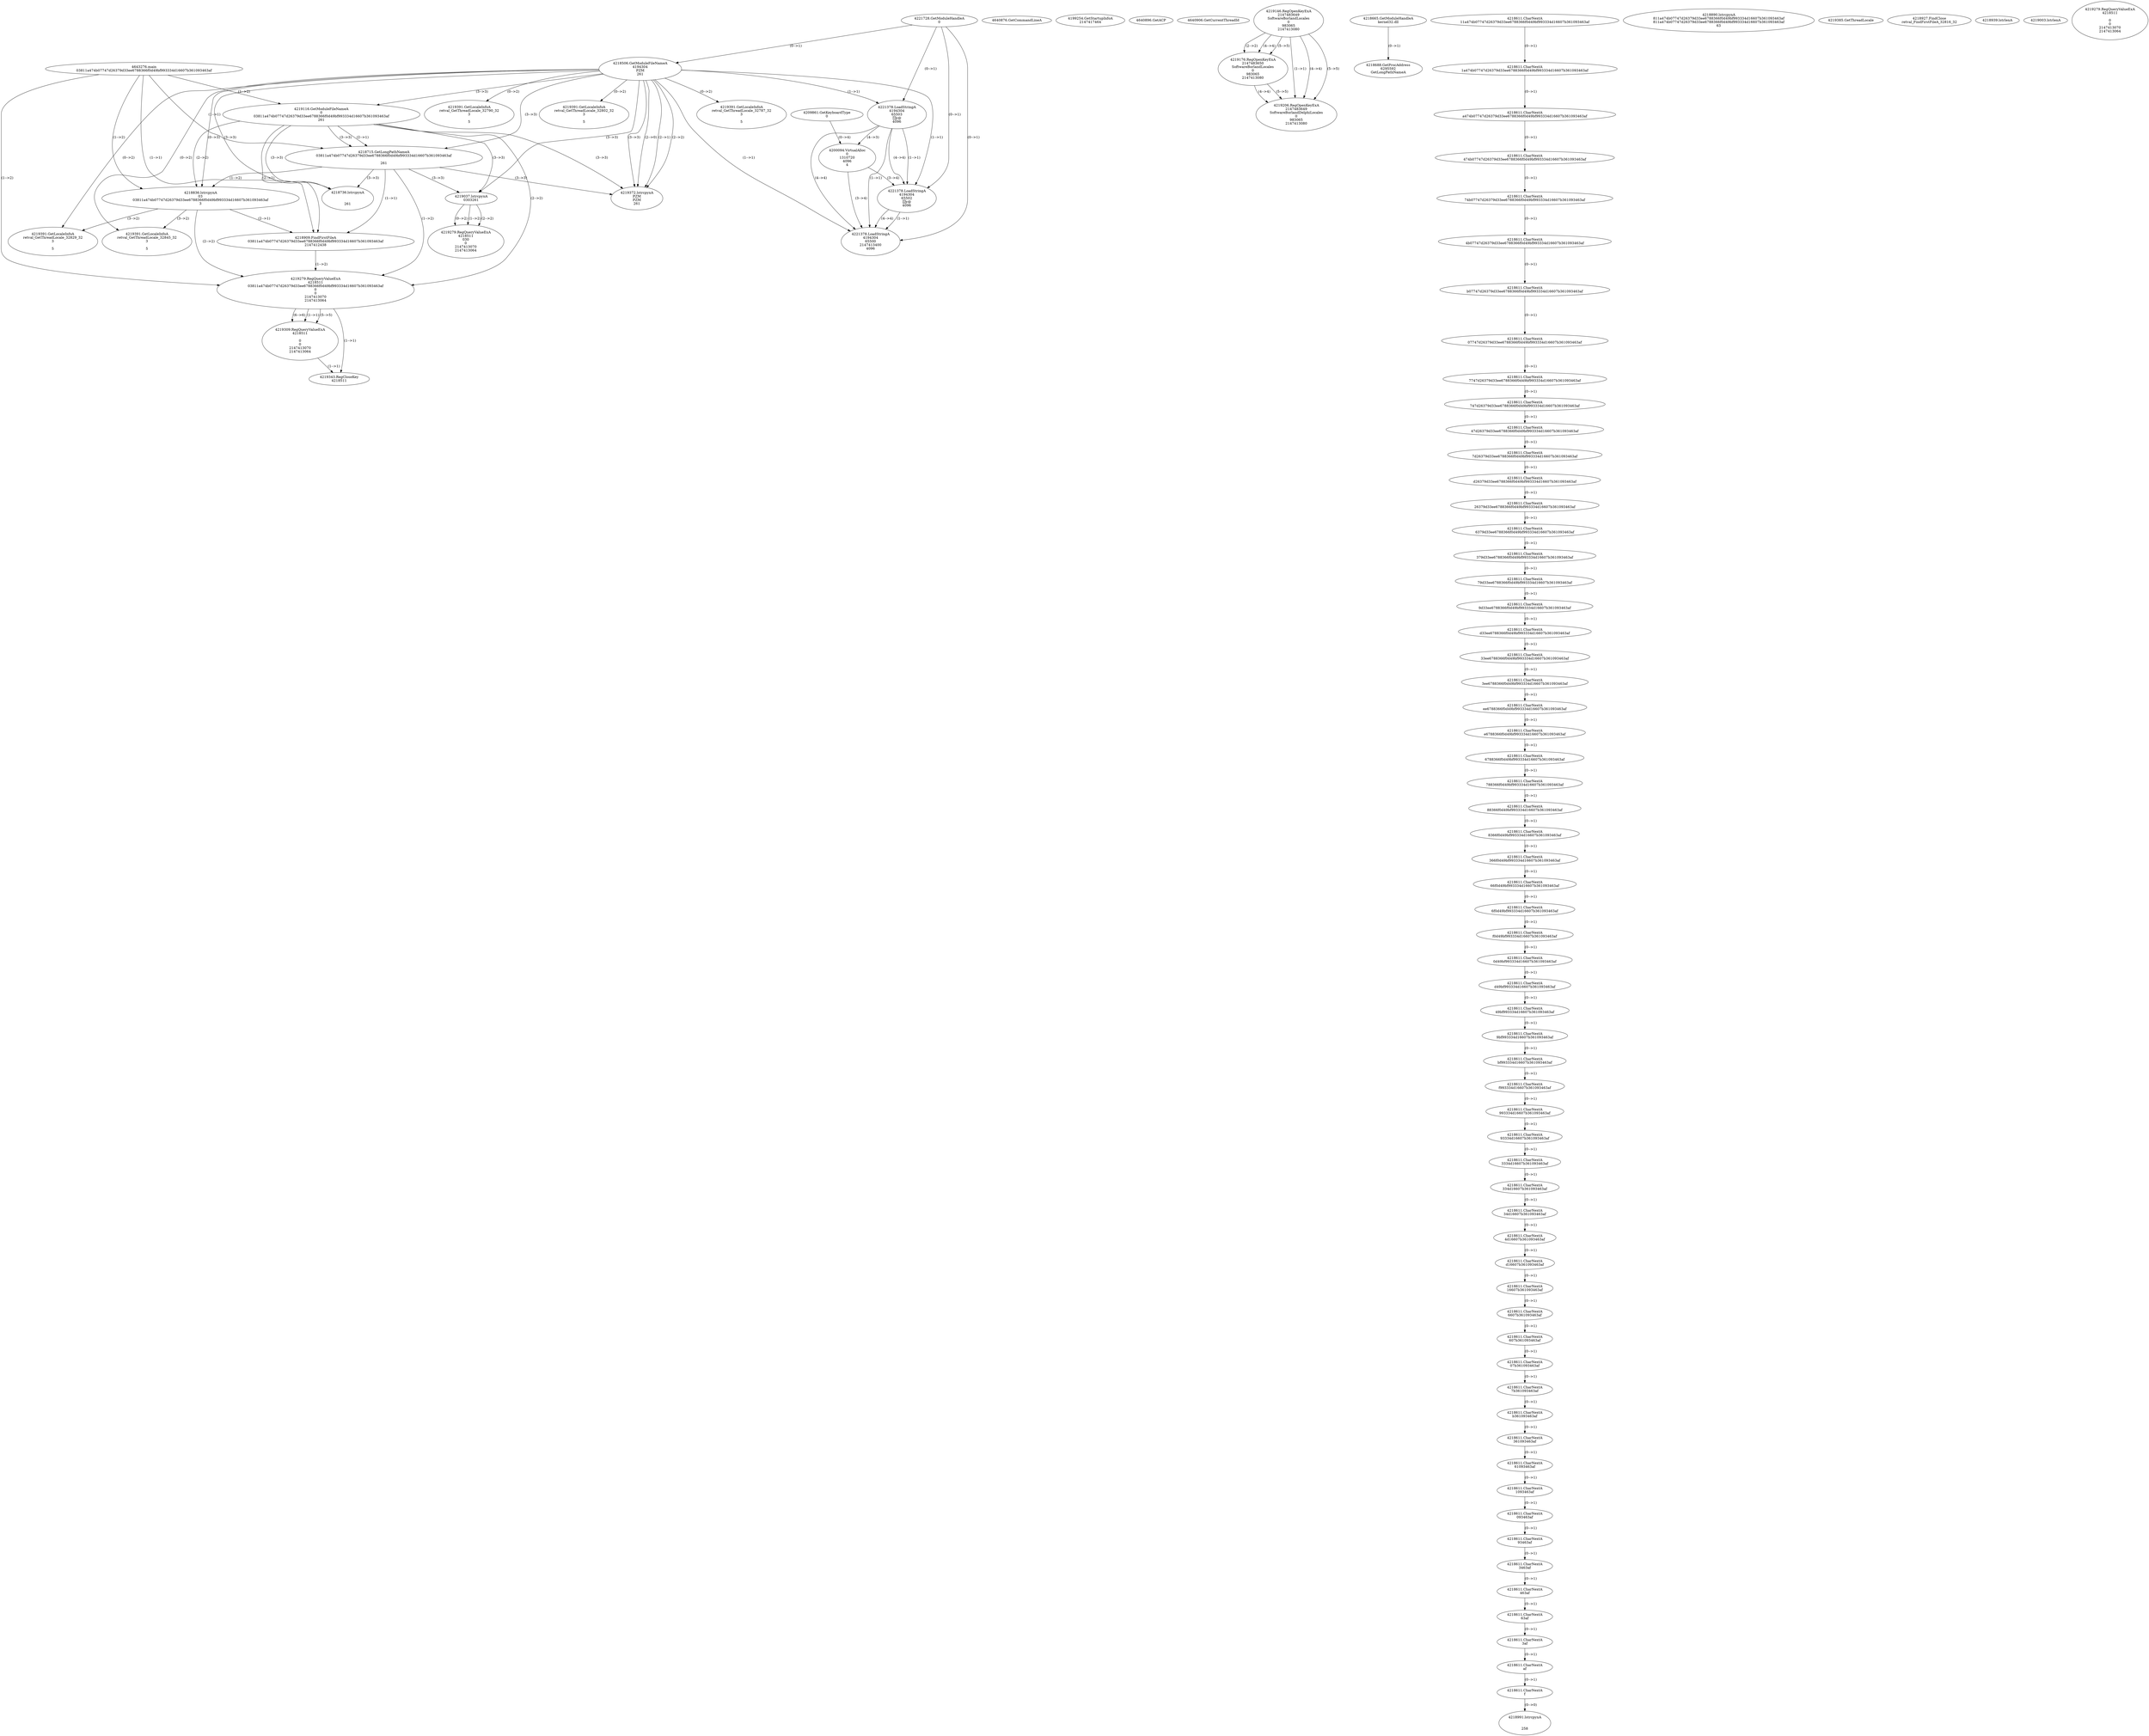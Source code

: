 // Global SCDG with merge call
digraph {
	0 [label="4643276.main
03811a474b07747d26379d33ee6788366f0d49bf993334d16607b361093463af"]
	1 [label="4221728.GetModuleHandleA
0"]
	2 [label="4209861.GetKeyboardType
0"]
	3 [label="4640876.GetCommandLineA
"]
	4 [label="4199254.GetStartupInfoA
2147417464"]
	5 [label="4640896.GetACP
"]
	6 [label="4640906.GetCurrentThreadId
"]
	7 [label="4218506.GetModuleFileNameA
4194304
PZM
261"]
	1 -> 7 [label="(0-->1)"]
	8 [label="4219116.GetModuleFileNameA
0
03811a474b07747d26379d33ee6788366f0d49bf993334d16607b361093463af
261"]
	0 -> 8 [label="(1-->2)"]
	7 -> 8 [label="(3-->3)"]
	9 [label="4219146.RegOpenKeyExA
2147483649
Software\Borland\Locales
0
983065
2147413080"]
	10 [label="4219176.RegOpenKeyExA
2147483650
Software\Borland\Locales
0
983065
2147413080"]
	9 -> 10 [label="(2-->2)"]
	9 -> 10 [label="(4-->4)"]
	9 -> 10 [label="(5-->5)"]
	11 [label="4218665.GetModuleHandleA
kernel32.dll"]
	12 [label="4218688.GetProcAddress
6295592
GetLongPathNameA"]
	11 -> 12 [label="(0-->1)"]
	13 [label="4218715.GetLongPathNameA
03811a474b07747d26379d33ee6788366f0d49bf993334d16607b361093463af

261"]
	0 -> 13 [label="(1-->1)"]
	8 -> 13 [label="(2-->1)"]
	7 -> 13 [label="(3-->3)"]
	8 -> 13 [label="(3-->3)"]
	14 [label="4218836.lstrcpynA
03
03811a474b07747d26379d33ee6788366f0d49bf993334d16607b361093463af
3"]
	0 -> 14 [label="(1-->2)"]
	8 -> 14 [label="(2-->2)"]
	13 -> 14 [label="(1-->2)"]
	7 -> 14 [label="(0-->3)"]
	15 [label="4218611.CharNextA
11a474b07747d26379d33ee6788366f0d49bf993334d16607b361093463af"]
	16 [label="4218611.CharNextA
1a474b07747d26379d33ee6788366f0d49bf993334d16607b361093463af"]
	15 -> 16 [label="(0-->1)"]
	17 [label="4218611.CharNextA
a474b07747d26379d33ee6788366f0d49bf993334d16607b361093463af"]
	16 -> 17 [label="(0-->1)"]
	18 [label="4218611.CharNextA
474b07747d26379d33ee6788366f0d49bf993334d16607b361093463af"]
	17 -> 18 [label="(0-->1)"]
	19 [label="4218611.CharNextA
74b07747d26379d33ee6788366f0d49bf993334d16607b361093463af"]
	18 -> 19 [label="(0-->1)"]
	20 [label="4218611.CharNextA
4b07747d26379d33ee6788366f0d49bf993334d16607b361093463af"]
	19 -> 20 [label="(0-->1)"]
	21 [label="4218611.CharNextA
b07747d26379d33ee6788366f0d49bf993334d16607b361093463af"]
	20 -> 21 [label="(0-->1)"]
	22 [label="4218611.CharNextA
07747d26379d33ee6788366f0d49bf993334d16607b361093463af"]
	21 -> 22 [label="(0-->1)"]
	23 [label="4218611.CharNextA
7747d26379d33ee6788366f0d49bf993334d16607b361093463af"]
	22 -> 23 [label="(0-->1)"]
	24 [label="4218611.CharNextA
747d26379d33ee6788366f0d49bf993334d16607b361093463af"]
	23 -> 24 [label="(0-->1)"]
	25 [label="4218611.CharNextA
47d26379d33ee6788366f0d49bf993334d16607b361093463af"]
	24 -> 25 [label="(0-->1)"]
	26 [label="4218611.CharNextA
7d26379d33ee6788366f0d49bf993334d16607b361093463af"]
	25 -> 26 [label="(0-->1)"]
	27 [label="4218611.CharNextA
d26379d33ee6788366f0d49bf993334d16607b361093463af"]
	26 -> 27 [label="(0-->1)"]
	28 [label="4218611.CharNextA
26379d33ee6788366f0d49bf993334d16607b361093463af"]
	27 -> 28 [label="(0-->1)"]
	29 [label="4218611.CharNextA
6379d33ee6788366f0d49bf993334d16607b361093463af"]
	28 -> 29 [label="(0-->1)"]
	30 [label="4218611.CharNextA
379d33ee6788366f0d49bf993334d16607b361093463af"]
	29 -> 30 [label="(0-->1)"]
	31 [label="4218611.CharNextA
79d33ee6788366f0d49bf993334d16607b361093463af"]
	30 -> 31 [label="(0-->1)"]
	32 [label="4218611.CharNextA
9d33ee6788366f0d49bf993334d16607b361093463af"]
	31 -> 32 [label="(0-->1)"]
	33 [label="4218611.CharNextA
d33ee6788366f0d49bf993334d16607b361093463af"]
	32 -> 33 [label="(0-->1)"]
	34 [label="4218611.CharNextA
33ee6788366f0d49bf993334d16607b361093463af"]
	33 -> 34 [label="(0-->1)"]
	35 [label="4218611.CharNextA
3ee6788366f0d49bf993334d16607b361093463af"]
	34 -> 35 [label="(0-->1)"]
	36 [label="4218611.CharNextA
ee6788366f0d49bf993334d16607b361093463af"]
	35 -> 36 [label="(0-->1)"]
	37 [label="4218611.CharNextA
e6788366f0d49bf993334d16607b361093463af"]
	36 -> 37 [label="(0-->1)"]
	38 [label="4218611.CharNextA
6788366f0d49bf993334d16607b361093463af"]
	37 -> 38 [label="(0-->1)"]
	39 [label="4218611.CharNextA
788366f0d49bf993334d16607b361093463af"]
	38 -> 39 [label="(0-->1)"]
	40 [label="4218611.CharNextA
88366f0d49bf993334d16607b361093463af"]
	39 -> 40 [label="(0-->1)"]
	41 [label="4218611.CharNextA
8366f0d49bf993334d16607b361093463af"]
	40 -> 41 [label="(0-->1)"]
	42 [label="4218611.CharNextA
366f0d49bf993334d16607b361093463af"]
	41 -> 42 [label="(0-->1)"]
	43 [label="4218611.CharNextA
66f0d49bf993334d16607b361093463af"]
	42 -> 43 [label="(0-->1)"]
	44 [label="4218611.CharNextA
6f0d49bf993334d16607b361093463af"]
	43 -> 44 [label="(0-->1)"]
	45 [label="4218611.CharNextA
f0d49bf993334d16607b361093463af"]
	44 -> 45 [label="(0-->1)"]
	46 [label="4218611.CharNextA
0d49bf993334d16607b361093463af"]
	45 -> 46 [label="(0-->1)"]
	47 [label="4218611.CharNextA
d49bf993334d16607b361093463af"]
	46 -> 47 [label="(0-->1)"]
	48 [label="4218611.CharNextA
49bf993334d16607b361093463af"]
	47 -> 48 [label="(0-->1)"]
	49 [label="4218611.CharNextA
9bf993334d16607b361093463af"]
	48 -> 49 [label="(0-->1)"]
	50 [label="4218611.CharNextA
bf993334d16607b361093463af"]
	49 -> 50 [label="(0-->1)"]
	51 [label="4218611.CharNextA
f993334d16607b361093463af"]
	50 -> 51 [label="(0-->1)"]
	52 [label="4218611.CharNextA
993334d16607b361093463af"]
	51 -> 52 [label="(0-->1)"]
	53 [label="4218611.CharNextA
93334d16607b361093463af"]
	52 -> 53 [label="(0-->1)"]
	54 [label="4218611.CharNextA
3334d16607b361093463af"]
	53 -> 54 [label="(0-->1)"]
	55 [label="4218611.CharNextA
334d16607b361093463af"]
	54 -> 55 [label="(0-->1)"]
	56 [label="4218611.CharNextA
34d16607b361093463af"]
	55 -> 56 [label="(0-->1)"]
	57 [label="4218611.CharNextA
4d16607b361093463af"]
	56 -> 57 [label="(0-->1)"]
	58 [label="4218611.CharNextA
d16607b361093463af"]
	57 -> 58 [label="(0-->1)"]
	59 [label="4218611.CharNextA
16607b361093463af"]
	58 -> 59 [label="(0-->1)"]
	60 [label="4218611.CharNextA
6607b361093463af"]
	59 -> 60 [label="(0-->1)"]
	61 [label="4218611.CharNextA
607b361093463af"]
	60 -> 61 [label="(0-->1)"]
	62 [label="4218611.CharNextA
07b361093463af"]
	61 -> 62 [label="(0-->1)"]
	63 [label="4218611.CharNextA
7b361093463af"]
	62 -> 63 [label="(0-->1)"]
	64 [label="4218611.CharNextA
b361093463af"]
	63 -> 64 [label="(0-->1)"]
	65 [label="4218611.CharNextA
361093463af"]
	64 -> 65 [label="(0-->1)"]
	66 [label="4218611.CharNextA
61093463af"]
	65 -> 66 [label="(0-->1)"]
	67 [label="4218611.CharNextA
1093463af"]
	66 -> 67 [label="(0-->1)"]
	68 [label="4218611.CharNextA
093463af"]
	67 -> 68 [label="(0-->1)"]
	69 [label="4218611.CharNextA
93463af"]
	68 -> 69 [label="(0-->1)"]
	70 [label="4218611.CharNextA
3463af"]
	69 -> 70 [label="(0-->1)"]
	71 [label="4218611.CharNextA
463af"]
	70 -> 71 [label="(0-->1)"]
	72 [label="4218611.CharNextA
63af"]
	71 -> 72 [label="(0-->1)"]
	73 [label="4218611.CharNextA
3af"]
	72 -> 73 [label="(0-->1)"]
	74 [label="4218611.CharNextA
af"]
	73 -> 74 [label="(0-->1)"]
	75 [label="4218611.CharNextA
f"]
	74 -> 75 [label="(0-->1)"]
	76 [label="4218890.lstrcpynA
811a474b07747d26379d33ee6788366f0d49bf993334d16607b361093463af
811a474b07747d26379d33ee6788366f0d49bf993334d16607b361093463af
63"]
	77 [label="4218909.FindFirstFileA
03811a474b07747d26379d33ee6788366f0d49bf993334d16607b361093463af
2147412438"]
	0 -> 77 [label="(1-->1)"]
	8 -> 77 [label="(2-->1)"]
	13 -> 77 [label="(1-->1)"]
	14 -> 77 [label="(2-->1)"]
	78 [label="4219279.RegQueryValueExA
4218511
03811a474b07747d26379d33ee6788366f0d49bf993334d16607b361093463af
0
0
2147413070
2147413064"]
	0 -> 78 [label="(1-->2)"]
	8 -> 78 [label="(2-->2)"]
	13 -> 78 [label="(1-->2)"]
	14 -> 78 [label="(2-->2)"]
	77 -> 78 [label="(1-->2)"]
	79 [label="4219309.RegQueryValueExA
4218511

0
0
2147413070
2147413064"]
	78 -> 79 [label="(1-->1)"]
	78 -> 79 [label="(5-->5)"]
	78 -> 79 [label="(6-->6)"]
	80 [label="4219343.RegCloseKey
4218511"]
	78 -> 80 [label="(1-->1)"]
	79 -> 80 [label="(1-->1)"]
	81 [label="4219372.lstrcpynA
PZM
PZM
261"]
	7 -> 81 [label="(2-->1)"]
	7 -> 81 [label="(2-->2)"]
	7 -> 81 [label="(3-->3)"]
	8 -> 81 [label="(3-->3)"]
	13 -> 81 [label="(3-->3)"]
	7 -> 81 [label="(2-->0)"]
	82 [label="4219385.GetThreadLocale
"]
	83 [label="4219391.GetLocaleInfoA
retval_GetThreadLocale_32845_32
3

5"]
	7 -> 83 [label="(0-->2)"]
	14 -> 83 [label="(3-->2)"]
	84 [label="4221378.LoadStringA
4194304
65503
y@
4096"]
	1 -> 84 [label="(0-->1)"]
	7 -> 84 [label="(1-->1)"]
	85 [label="4218927.FindClose
retval_FindFirstFileA_32816_32"]
	86 [label="4218939.lstrlenA
"]
	87 [label="4218991.lstrcpynA


258"]
	75 -> 87 [label="(0-->0)"]
	88 [label="4219003.lstrlenA
"]
	89 [label="4219037.lstrcpynA
03\
03\
261"]
	7 -> 89 [label="(3-->3)"]
	8 -> 89 [label="(3-->3)"]
	13 -> 89 [label="(3-->3)"]
	90 [label="4219279.RegQueryValueExA
4218511
03\
0
0
2147413070
2147413064"]
	89 -> 90 [label="(1-->2)"]
	89 -> 90 [label="(2-->2)"]
	89 -> 90 [label="(0-->2)"]
	91 [label="4219391.GetLocaleInfoA
retval_GetThreadLocale_32829_32
3

5"]
	7 -> 91 [label="(0-->2)"]
	14 -> 91 [label="(3-->2)"]
	92 [label="4200094.VirtualAlloc
0
1310720
4096
4"]
	84 -> 92 [label="(4-->3)"]
	2 -> 92 [label="(0-->4)"]
	93 [label="4221378.LoadStringA
4194304
65502
y@
4096"]
	1 -> 93 [label="(0-->1)"]
	7 -> 93 [label="(1-->1)"]
	84 -> 93 [label="(1-->1)"]
	84 -> 93 [label="(4-->4)"]
	92 -> 93 [label="(3-->4)"]
	94 [label="4221378.LoadStringA
4194304
65500
2147413400
4096"]
	1 -> 94 [label="(0-->1)"]
	7 -> 94 [label="(1-->1)"]
	84 -> 94 [label="(1-->1)"]
	93 -> 94 [label="(1-->1)"]
	84 -> 94 [label="(4-->4)"]
	92 -> 94 [label="(3-->4)"]
	93 -> 94 [label="(4-->4)"]
	95 [label="4219206.RegOpenKeyExA
2147483649
Software\Borland\Delphi\Locales
0
983065
2147413080"]
	9 -> 95 [label="(1-->1)"]
	9 -> 95 [label="(4-->4)"]
	10 -> 95 [label="(4-->4)"]
	9 -> 95 [label="(5-->5)"]
	10 -> 95 [label="(5-->5)"]
	96 [label="4218736.lstrcpynA


261"]
	7 -> 96 [label="(3-->3)"]
	8 -> 96 [label="(3-->3)"]
	13 -> 96 [label="(3-->3)"]
	97 [label="4219279.RegQueryValueExA
4218511

0
0
2147413070
2147413064"]
	98 [label="4219391.GetLocaleInfoA
retval_GetThreadLocale_32802_32
3

5"]
	7 -> 98 [label="(0-->2)"]
	99 [label="4219391.GetLocaleInfoA
retval_GetThreadLocale_32787_32
3

5"]
	7 -> 99 [label="(0-->2)"]
	100 [label="4219391.GetLocaleInfoA
retval_GetThreadLocale_32790_32
3

5"]
	7 -> 100 [label="(0-->2)"]
}
